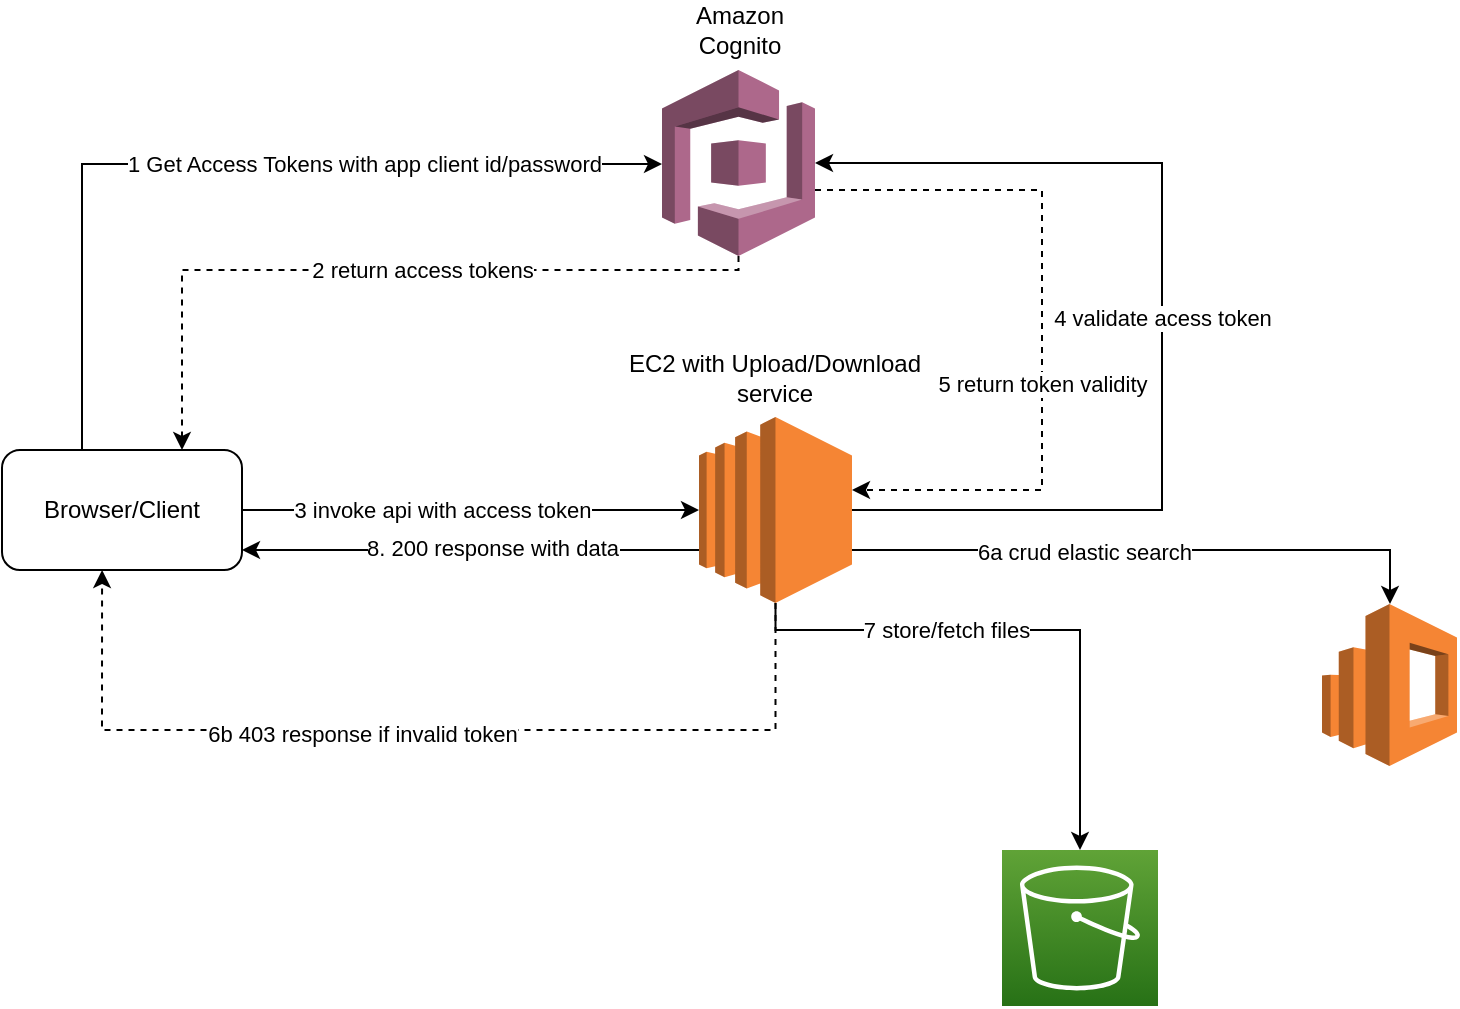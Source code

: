 <mxfile version="14.6.0" type="device"><diagram name="Page-1" id="74e2e168-ea6b-b213-b513-2b3c1d86103e"><mxGraphModel dx="1350" dy="806" grid="1" gridSize="10" guides="1" tooltips="1" connect="1" arrows="1" fold="1" page="1" pageScale="1" pageWidth="1100" pageHeight="850" background="#ffffff" math="0" shadow="0"><root><mxCell id="0"/><mxCell id="1" parent="0"/><mxCell id="IX4yia6wUkmVBJQsV0sn-8" value="2 return access tokens" style="edgeStyle=orthogonalEdgeStyle;rounded=0;orthogonalLoop=1;jettySize=auto;html=1;entryX=0.75;entryY=0;entryDx=0;entryDy=0;dashed=1;" edge="1" parent="1" source="IX4yia6wUkmVBJQsV0sn-1" target="IX4yia6wUkmVBJQsV0sn-3"><mxGeometry x="-0.119" relative="1" as="geometry"><Array as="points"><mxPoint x="498" y="200"/><mxPoint x="220" y="200"/></Array><mxPoint as="offset"/></mxGeometry></mxCell><mxCell id="IX4yia6wUkmVBJQsV0sn-17" style="edgeStyle=orthogonalEdgeStyle;rounded=0;orthogonalLoop=1;jettySize=auto;html=1;dashed=1;" edge="1" parent="1" source="IX4yia6wUkmVBJQsV0sn-1" target="IX4yia6wUkmVBJQsV0sn-9"><mxGeometry relative="1" as="geometry"><Array as="points"><mxPoint x="650" y="160"/><mxPoint x="650" y="310"/></Array></mxGeometry></mxCell><mxCell id="IX4yia6wUkmVBJQsV0sn-18" value="5 return token validity" style="edgeLabel;html=1;align=center;verticalAlign=middle;resizable=0;points=[];" vertex="1" connectable="0" parent="IX4yia6wUkmVBJQsV0sn-17"><mxGeometry x="0.172" relative="1" as="geometry"><mxPoint as="offset"/></mxGeometry></mxCell><mxCell id="IX4yia6wUkmVBJQsV0sn-1" value="" style="outlineConnect=0;dashed=0;verticalLabelPosition=bottom;verticalAlign=top;align=center;html=1;shape=mxgraph.aws3.cognito;fillColor=#AD688B;gradientColor=none;" vertex="1" parent="1"><mxGeometry x="460" y="100" width="76.5" height="93" as="geometry"/></mxCell><mxCell id="IX4yia6wUkmVBJQsV0sn-2" value="Amazon Cognito" style="text;html=1;strokeColor=none;fillColor=none;align=center;verticalAlign=middle;whiteSpace=wrap;rounded=0;" vertex="1" parent="1"><mxGeometry x="478.5" y="70" width="40" height="20" as="geometry"/></mxCell><mxCell id="IX4yia6wUkmVBJQsV0sn-6" style="edgeStyle=orthogonalEdgeStyle;rounded=0;orthogonalLoop=1;jettySize=auto;html=1;" edge="1" parent="1" source="IX4yia6wUkmVBJQsV0sn-3" target="IX4yia6wUkmVBJQsV0sn-1"><mxGeometry relative="1" as="geometry"><Array as="points"><mxPoint x="170" y="147"/></Array></mxGeometry></mxCell><mxCell id="IX4yia6wUkmVBJQsV0sn-7" value="1 Get Access Tokens with app client id/password" style="edgeLabel;html=1;align=center;verticalAlign=middle;resizable=0;points=[];" vertex="1" connectable="0" parent="IX4yia6wUkmVBJQsV0sn-6"><mxGeometry x="-0.338" y="-3" relative="1" as="geometry"><mxPoint x="140" y="-3" as="offset"/></mxGeometry></mxCell><mxCell id="IX4yia6wUkmVBJQsV0sn-11" value="3 invoke api with access token" style="edgeStyle=orthogonalEdgeStyle;rounded=0;orthogonalLoop=1;jettySize=auto;html=1;" edge="1" parent="1" source="IX4yia6wUkmVBJQsV0sn-3" target="IX4yia6wUkmVBJQsV0sn-9"><mxGeometry x="-0.125" relative="1" as="geometry"><mxPoint as="offset"/></mxGeometry></mxCell><mxCell id="IX4yia6wUkmVBJQsV0sn-3" value="Browser/Client" style="rounded=1;whiteSpace=wrap;html=1;" vertex="1" parent="1"><mxGeometry x="130" y="290" width="120" height="60" as="geometry"/></mxCell><mxCell id="IX4yia6wUkmVBJQsV0sn-12" value="4 validate acess token" style="edgeStyle=orthogonalEdgeStyle;rounded=0;orthogonalLoop=1;jettySize=auto;html=1;entryX=1;entryY=0.5;entryDx=0;entryDy=0;entryPerimeter=0;" edge="1" parent="1" source="IX4yia6wUkmVBJQsV0sn-9" target="IX4yia6wUkmVBJQsV0sn-1"><mxGeometry relative="1" as="geometry"><Array as="points"><mxPoint x="710" y="320"/><mxPoint x="710" y="147"/></Array></mxGeometry></mxCell><mxCell id="IX4yia6wUkmVBJQsV0sn-14" style="edgeStyle=orthogonalEdgeStyle;rounded=0;orthogonalLoop=1;jettySize=auto;html=1;" edge="1" parent="1" source="IX4yia6wUkmVBJQsV0sn-9" target="IX4yia6wUkmVBJQsV0sn-13"><mxGeometry relative="1" as="geometry"><Array as="points"><mxPoint x="824" y="340"/></Array></mxGeometry></mxCell><mxCell id="IX4yia6wUkmVBJQsV0sn-15" value="6a crud elastic search" style="edgeLabel;html=1;align=center;verticalAlign=middle;resizable=0;points=[];" vertex="1" connectable="0" parent="IX4yia6wUkmVBJQsV0sn-14"><mxGeometry x="-0.216" y="-1" relative="1" as="geometry"><mxPoint as="offset"/></mxGeometry></mxCell><mxCell id="IX4yia6wUkmVBJQsV0sn-16" style="edgeStyle=orthogonalEdgeStyle;rounded=0;orthogonalLoop=1;jettySize=auto;html=1;entryX=0.417;entryY=1;entryDx=0;entryDy=0;entryPerimeter=0;dashed=1;" edge="1" parent="1" source="IX4yia6wUkmVBJQsV0sn-9" target="IX4yia6wUkmVBJQsV0sn-3"><mxGeometry relative="1" as="geometry"><Array as="points"><mxPoint x="517" y="430"/><mxPoint x="180" y="430"/></Array></mxGeometry></mxCell><mxCell id="IX4yia6wUkmVBJQsV0sn-22" value="6b 403 response if invalid token" style="edgeLabel;html=1;align=center;verticalAlign=middle;resizable=0;points=[];" vertex="1" connectable="0" parent="IX4yia6wUkmVBJQsV0sn-16"><mxGeometry x="0.126" y="2" relative="1" as="geometry"><mxPoint as="offset"/></mxGeometry></mxCell><mxCell id="IX4yia6wUkmVBJQsV0sn-20" style="edgeStyle=orthogonalEdgeStyle;rounded=0;orthogonalLoop=1;jettySize=auto;html=1;entryX=0.5;entryY=0;entryDx=0;entryDy=0;entryPerimeter=0;" edge="1" parent="1" source="IX4yia6wUkmVBJQsV0sn-9" target="IX4yia6wUkmVBJQsV0sn-19"><mxGeometry relative="1" as="geometry"><Array as="points"><mxPoint x="517" y="380"/><mxPoint x="669" y="380"/></Array></mxGeometry></mxCell><mxCell id="IX4yia6wUkmVBJQsV0sn-21" value="7 store/fetch files" style="edgeLabel;html=1;align=center;verticalAlign=middle;resizable=0;points=[];" vertex="1" connectable="0" parent="IX4yia6wUkmVBJQsV0sn-20"><mxGeometry x="-0.284" relative="1" as="geometry"><mxPoint as="offset"/></mxGeometry></mxCell><mxCell id="IX4yia6wUkmVBJQsV0sn-23" style="edgeStyle=orthogonalEdgeStyle;rounded=0;orthogonalLoop=1;jettySize=auto;html=1;" edge="1" parent="1" source="IX4yia6wUkmVBJQsV0sn-9"><mxGeometry relative="1" as="geometry"><mxPoint x="250" y="340" as="targetPoint"/><Array as="points"><mxPoint x="250" y="340"/></Array></mxGeometry></mxCell><mxCell id="IX4yia6wUkmVBJQsV0sn-24" value="8. 200 response with data" style="edgeLabel;html=1;align=center;verticalAlign=middle;resizable=0;points=[];" vertex="1" connectable="0" parent="IX4yia6wUkmVBJQsV0sn-23"><mxGeometry x="-0.085" y="-1" relative="1" as="geometry"><mxPoint x="1" as="offset"/></mxGeometry></mxCell><mxCell id="IX4yia6wUkmVBJQsV0sn-9" value="" style="outlineConnect=0;dashed=0;verticalLabelPosition=bottom;verticalAlign=top;align=center;html=1;shape=mxgraph.aws3.ec2;fillColor=#F58534;gradientColor=none;" vertex="1" parent="1"><mxGeometry x="478.5" y="273.5" width="76.5" height="93" as="geometry"/></mxCell><mxCell id="IX4yia6wUkmVBJQsV0sn-10" value="EC2 with Upload/Download service" style="text;html=1;strokeColor=none;fillColor=none;align=center;verticalAlign=middle;whiteSpace=wrap;rounded=0;" vertex="1" parent="1"><mxGeometry x="434.25" y="233.5" width="165" height="40" as="geometry"/></mxCell><mxCell id="IX4yia6wUkmVBJQsV0sn-13" value="" style="outlineConnect=0;dashed=0;verticalLabelPosition=bottom;verticalAlign=top;align=center;html=1;shape=mxgraph.aws3.elasticsearch_service;fillColor=#F58534;gradientColor=none;" vertex="1" parent="1"><mxGeometry x="790" y="367" width="67.5" height="81" as="geometry"/></mxCell><mxCell id="IX4yia6wUkmVBJQsV0sn-19" value="" style="points=[[0,0,0],[0.25,0,0],[0.5,0,0],[0.75,0,0],[1,0,0],[0,1,0],[0.25,1,0],[0.5,1,0],[0.75,1,0],[1,1,0],[0,0.25,0],[0,0.5,0],[0,0.75,0],[1,0.25,0],[1,0.5,0],[1,0.75,0]];outlineConnect=0;fontColor=#232F3E;gradientColor=#60A337;gradientDirection=north;fillColor=#277116;strokeColor=#ffffff;dashed=0;verticalLabelPosition=bottom;verticalAlign=top;align=center;html=1;fontSize=12;fontStyle=0;aspect=fixed;shape=mxgraph.aws4.resourceIcon;resIcon=mxgraph.aws4.s3;" vertex="1" parent="1"><mxGeometry x="630" y="490" width="78" height="78" as="geometry"/></mxCell></root></mxGraphModel></diagram></mxfile>